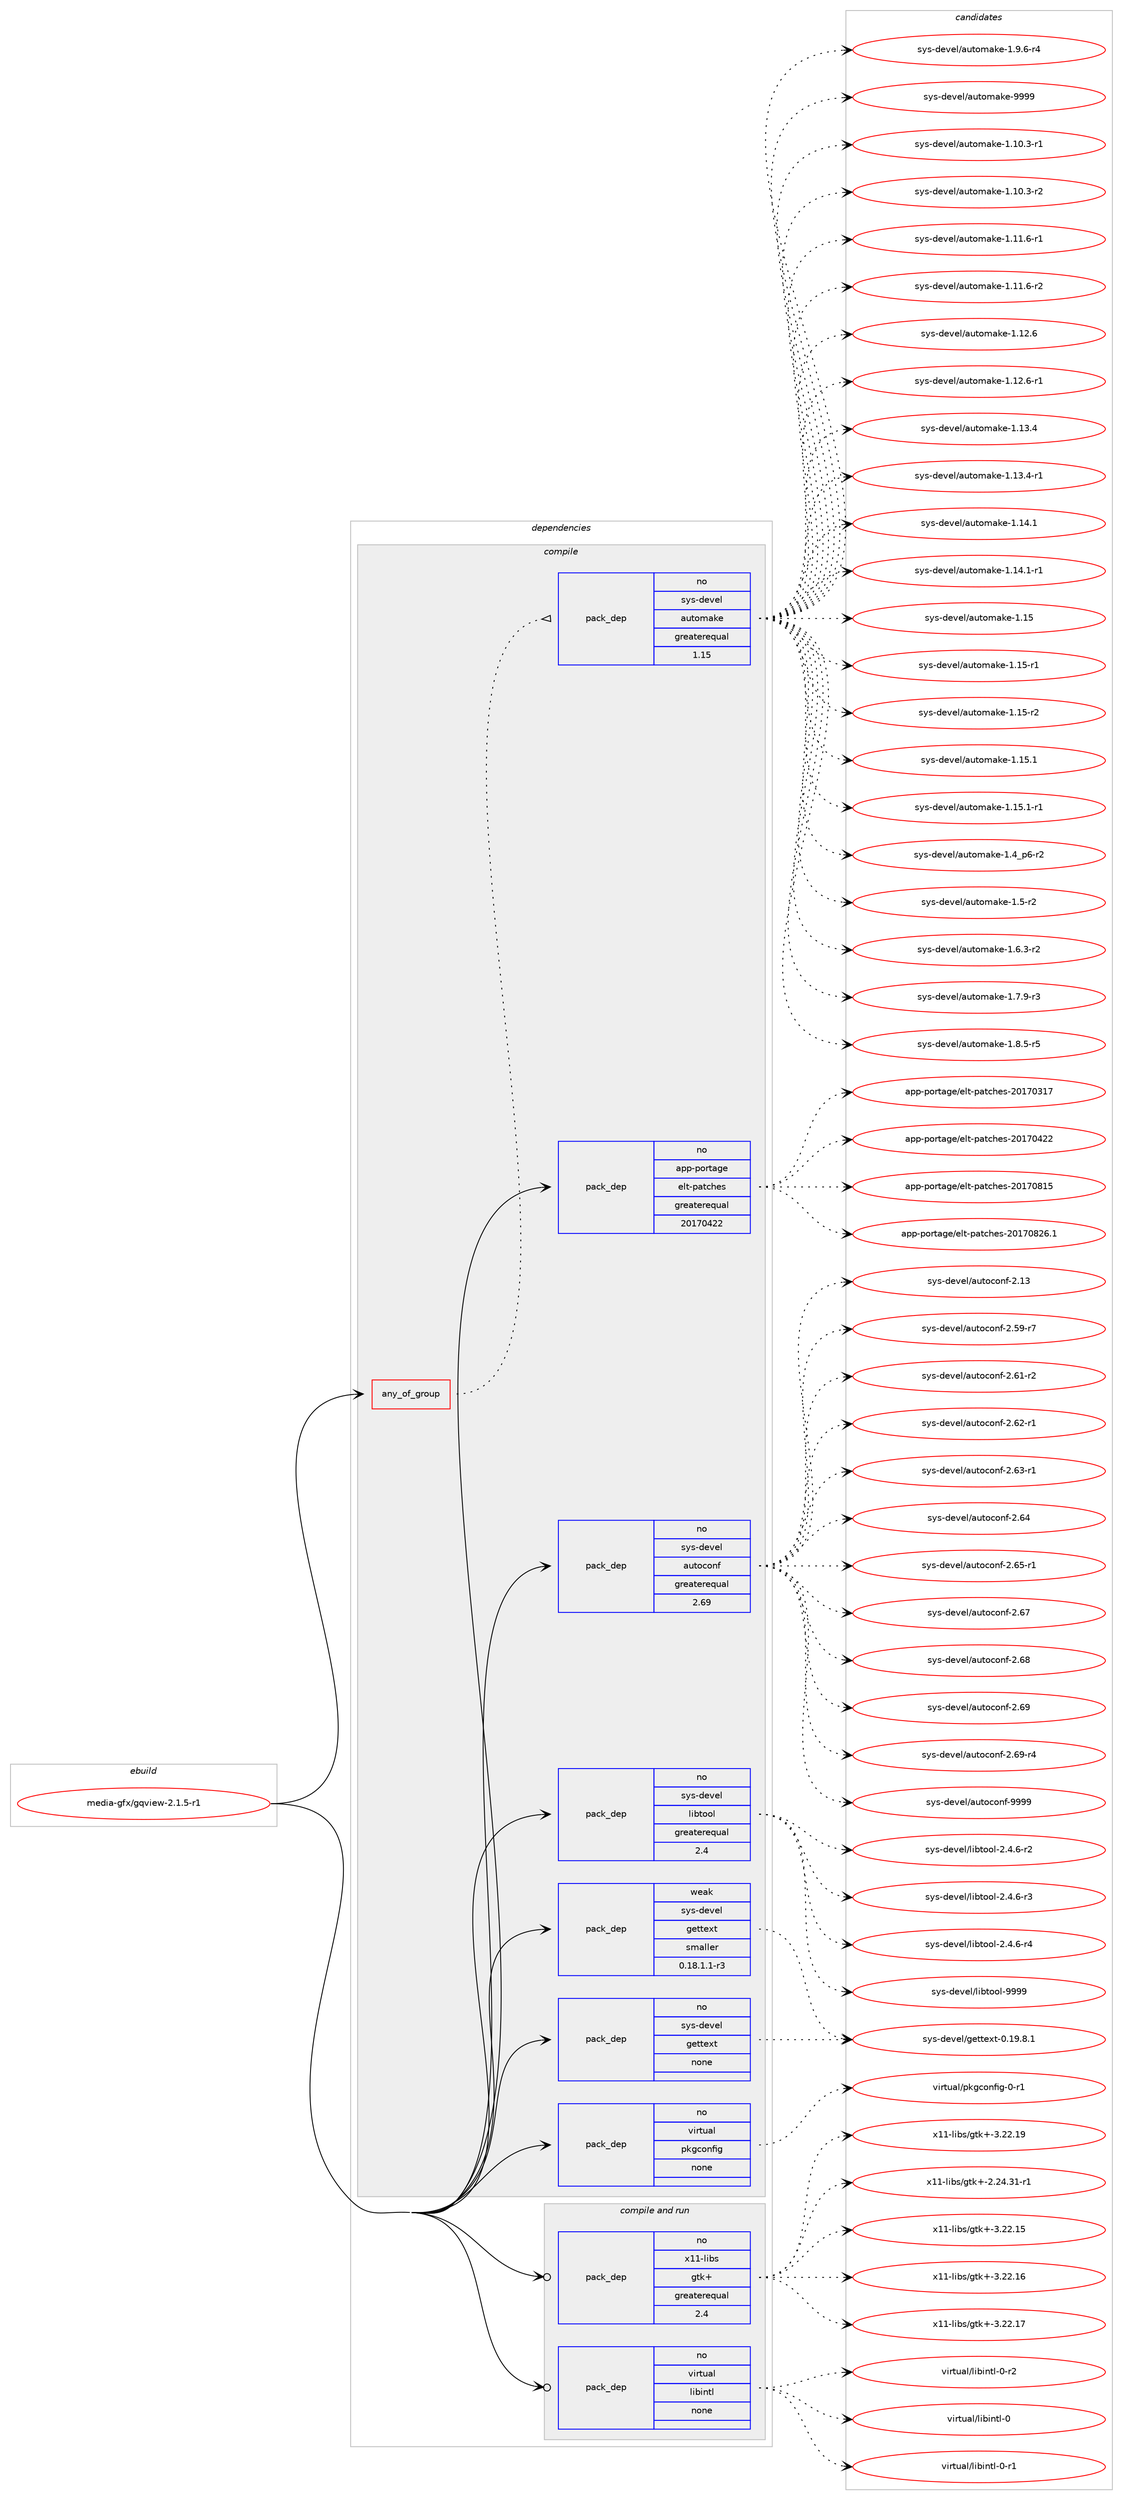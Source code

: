 digraph prolog {

# *************
# Graph options
# *************

newrank=true;
concentrate=true;
compound=true;
graph [rankdir=LR,fontname=Helvetica,fontsize=10,ranksep=1.5];#, ranksep=2.5, nodesep=0.2];
edge  [arrowhead=vee];
node  [fontname=Helvetica,fontsize=10];

# **********
# The ebuild
# **********

subgraph cluster_leftcol {
color=gray;
rank=same;
label=<<i>ebuild</i>>;
id [label="media-gfx/gqview-2.1.5-r1", color=red, width=4, href="../media-gfx/gqview-2.1.5-r1.svg"];
}

# ****************
# The dependencies
# ****************

subgraph cluster_midcol {
color=gray;
label=<<i>dependencies</i>>;
subgraph cluster_compile {
fillcolor="#eeeeee";
style=filled;
label=<<i>compile</i>>;
subgraph any5275 {
dependency353920 [label=<<TABLE BORDER="0" CELLBORDER="1" CELLSPACING="0" CELLPADDING="4"><TR><TD CELLPADDING="10">any_of_group</TD></TR></TABLE>>, shape=none, color=red];subgraph pack261002 {
dependency353921 [label=<<TABLE BORDER="0" CELLBORDER="1" CELLSPACING="0" CELLPADDING="4" WIDTH="220"><TR><TD ROWSPAN="6" CELLPADDING="30">pack_dep</TD></TR><TR><TD WIDTH="110">no</TD></TR><TR><TD>sys-devel</TD></TR><TR><TD>automake</TD></TR><TR><TD>greaterequal</TD></TR><TR><TD>1.15</TD></TR></TABLE>>, shape=none, color=blue];
}
dependency353920:e -> dependency353921:w [weight=20,style="dotted",arrowhead="oinv"];
}
id:e -> dependency353920:w [weight=20,style="solid",arrowhead="vee"];
subgraph pack261003 {
dependency353922 [label=<<TABLE BORDER="0" CELLBORDER="1" CELLSPACING="0" CELLPADDING="4" WIDTH="220"><TR><TD ROWSPAN="6" CELLPADDING="30">pack_dep</TD></TR><TR><TD WIDTH="110">no</TD></TR><TR><TD>app-portage</TD></TR><TR><TD>elt-patches</TD></TR><TR><TD>greaterequal</TD></TR><TR><TD>20170422</TD></TR></TABLE>>, shape=none, color=blue];
}
id:e -> dependency353922:w [weight=20,style="solid",arrowhead="vee"];
subgraph pack261004 {
dependency353923 [label=<<TABLE BORDER="0" CELLBORDER="1" CELLSPACING="0" CELLPADDING="4" WIDTH="220"><TR><TD ROWSPAN="6" CELLPADDING="30">pack_dep</TD></TR><TR><TD WIDTH="110">no</TD></TR><TR><TD>sys-devel</TD></TR><TR><TD>autoconf</TD></TR><TR><TD>greaterequal</TD></TR><TR><TD>2.69</TD></TR></TABLE>>, shape=none, color=blue];
}
id:e -> dependency353923:w [weight=20,style="solid",arrowhead="vee"];
subgraph pack261005 {
dependency353924 [label=<<TABLE BORDER="0" CELLBORDER="1" CELLSPACING="0" CELLPADDING="4" WIDTH="220"><TR><TD ROWSPAN="6" CELLPADDING="30">pack_dep</TD></TR><TR><TD WIDTH="110">no</TD></TR><TR><TD>sys-devel</TD></TR><TR><TD>gettext</TD></TR><TR><TD>none</TD></TR><TR><TD></TD></TR></TABLE>>, shape=none, color=blue];
}
id:e -> dependency353924:w [weight=20,style="solid",arrowhead="vee"];
subgraph pack261006 {
dependency353925 [label=<<TABLE BORDER="0" CELLBORDER="1" CELLSPACING="0" CELLPADDING="4" WIDTH="220"><TR><TD ROWSPAN="6" CELLPADDING="30">pack_dep</TD></TR><TR><TD WIDTH="110">no</TD></TR><TR><TD>sys-devel</TD></TR><TR><TD>libtool</TD></TR><TR><TD>greaterequal</TD></TR><TR><TD>2.4</TD></TR></TABLE>>, shape=none, color=blue];
}
id:e -> dependency353925:w [weight=20,style="solid",arrowhead="vee"];
subgraph pack261007 {
dependency353926 [label=<<TABLE BORDER="0" CELLBORDER="1" CELLSPACING="0" CELLPADDING="4" WIDTH="220"><TR><TD ROWSPAN="6" CELLPADDING="30">pack_dep</TD></TR><TR><TD WIDTH="110">no</TD></TR><TR><TD>virtual</TD></TR><TR><TD>pkgconfig</TD></TR><TR><TD>none</TD></TR><TR><TD></TD></TR></TABLE>>, shape=none, color=blue];
}
id:e -> dependency353926:w [weight=20,style="solid",arrowhead="vee"];
subgraph pack261008 {
dependency353927 [label=<<TABLE BORDER="0" CELLBORDER="1" CELLSPACING="0" CELLPADDING="4" WIDTH="220"><TR><TD ROWSPAN="6" CELLPADDING="30">pack_dep</TD></TR><TR><TD WIDTH="110">weak</TD></TR><TR><TD>sys-devel</TD></TR><TR><TD>gettext</TD></TR><TR><TD>smaller</TD></TR><TR><TD>0.18.1.1-r3</TD></TR></TABLE>>, shape=none, color=blue];
}
id:e -> dependency353927:w [weight=20,style="solid",arrowhead="vee"];
}
subgraph cluster_compileandrun {
fillcolor="#eeeeee";
style=filled;
label=<<i>compile and run</i>>;
subgraph pack261009 {
dependency353928 [label=<<TABLE BORDER="0" CELLBORDER="1" CELLSPACING="0" CELLPADDING="4" WIDTH="220"><TR><TD ROWSPAN="6" CELLPADDING="30">pack_dep</TD></TR><TR><TD WIDTH="110">no</TD></TR><TR><TD>virtual</TD></TR><TR><TD>libintl</TD></TR><TR><TD>none</TD></TR><TR><TD></TD></TR></TABLE>>, shape=none, color=blue];
}
id:e -> dependency353928:w [weight=20,style="solid",arrowhead="odotvee"];
subgraph pack261010 {
dependency353929 [label=<<TABLE BORDER="0" CELLBORDER="1" CELLSPACING="0" CELLPADDING="4" WIDTH="220"><TR><TD ROWSPAN="6" CELLPADDING="30">pack_dep</TD></TR><TR><TD WIDTH="110">no</TD></TR><TR><TD>x11-libs</TD></TR><TR><TD>gtk+</TD></TR><TR><TD>greaterequal</TD></TR><TR><TD>2.4</TD></TR></TABLE>>, shape=none, color=blue];
}
id:e -> dependency353929:w [weight=20,style="solid",arrowhead="odotvee"];
}
subgraph cluster_run {
fillcolor="#eeeeee";
style=filled;
label=<<i>run</i>>;
}
}

# **************
# The candidates
# **************

subgraph cluster_choices {
rank=same;
color=gray;
label=<<i>candidates</i>>;

subgraph choice261002 {
color=black;
nodesep=1;
choice11512111545100101118101108479711711611110997107101454946494846514511449 [label="sys-devel/automake-1.10.3-r1", color=red, width=4,href="../sys-devel/automake-1.10.3-r1.svg"];
choice11512111545100101118101108479711711611110997107101454946494846514511450 [label="sys-devel/automake-1.10.3-r2", color=red, width=4,href="../sys-devel/automake-1.10.3-r2.svg"];
choice11512111545100101118101108479711711611110997107101454946494946544511449 [label="sys-devel/automake-1.11.6-r1", color=red, width=4,href="../sys-devel/automake-1.11.6-r1.svg"];
choice11512111545100101118101108479711711611110997107101454946494946544511450 [label="sys-devel/automake-1.11.6-r2", color=red, width=4,href="../sys-devel/automake-1.11.6-r2.svg"];
choice1151211154510010111810110847971171161111099710710145494649504654 [label="sys-devel/automake-1.12.6", color=red, width=4,href="../sys-devel/automake-1.12.6.svg"];
choice11512111545100101118101108479711711611110997107101454946495046544511449 [label="sys-devel/automake-1.12.6-r1", color=red, width=4,href="../sys-devel/automake-1.12.6-r1.svg"];
choice1151211154510010111810110847971171161111099710710145494649514652 [label="sys-devel/automake-1.13.4", color=red, width=4,href="../sys-devel/automake-1.13.4.svg"];
choice11512111545100101118101108479711711611110997107101454946495146524511449 [label="sys-devel/automake-1.13.4-r1", color=red, width=4,href="../sys-devel/automake-1.13.4-r1.svg"];
choice1151211154510010111810110847971171161111099710710145494649524649 [label="sys-devel/automake-1.14.1", color=red, width=4,href="../sys-devel/automake-1.14.1.svg"];
choice11512111545100101118101108479711711611110997107101454946495246494511449 [label="sys-devel/automake-1.14.1-r1", color=red, width=4,href="../sys-devel/automake-1.14.1-r1.svg"];
choice115121115451001011181011084797117116111109971071014549464953 [label="sys-devel/automake-1.15", color=red, width=4,href="../sys-devel/automake-1.15.svg"];
choice1151211154510010111810110847971171161111099710710145494649534511449 [label="sys-devel/automake-1.15-r1", color=red, width=4,href="../sys-devel/automake-1.15-r1.svg"];
choice1151211154510010111810110847971171161111099710710145494649534511450 [label="sys-devel/automake-1.15-r2", color=red, width=4,href="../sys-devel/automake-1.15-r2.svg"];
choice1151211154510010111810110847971171161111099710710145494649534649 [label="sys-devel/automake-1.15.1", color=red, width=4,href="../sys-devel/automake-1.15.1.svg"];
choice11512111545100101118101108479711711611110997107101454946495346494511449 [label="sys-devel/automake-1.15.1-r1", color=red, width=4,href="../sys-devel/automake-1.15.1-r1.svg"];
choice115121115451001011181011084797117116111109971071014549465295112544511450 [label="sys-devel/automake-1.4_p6-r2", color=red, width=4,href="../sys-devel/automake-1.4_p6-r2.svg"];
choice11512111545100101118101108479711711611110997107101454946534511450 [label="sys-devel/automake-1.5-r2", color=red, width=4,href="../sys-devel/automake-1.5-r2.svg"];
choice115121115451001011181011084797117116111109971071014549465446514511450 [label="sys-devel/automake-1.6.3-r2", color=red, width=4,href="../sys-devel/automake-1.6.3-r2.svg"];
choice115121115451001011181011084797117116111109971071014549465546574511451 [label="sys-devel/automake-1.7.9-r3", color=red, width=4,href="../sys-devel/automake-1.7.9-r3.svg"];
choice115121115451001011181011084797117116111109971071014549465646534511453 [label="sys-devel/automake-1.8.5-r5", color=red, width=4,href="../sys-devel/automake-1.8.5-r5.svg"];
choice115121115451001011181011084797117116111109971071014549465746544511452 [label="sys-devel/automake-1.9.6-r4", color=red, width=4,href="../sys-devel/automake-1.9.6-r4.svg"];
choice115121115451001011181011084797117116111109971071014557575757 [label="sys-devel/automake-9999", color=red, width=4,href="../sys-devel/automake-9999.svg"];
dependency353921:e -> choice11512111545100101118101108479711711611110997107101454946494846514511449:w [style=dotted,weight="100"];
dependency353921:e -> choice11512111545100101118101108479711711611110997107101454946494846514511450:w [style=dotted,weight="100"];
dependency353921:e -> choice11512111545100101118101108479711711611110997107101454946494946544511449:w [style=dotted,weight="100"];
dependency353921:e -> choice11512111545100101118101108479711711611110997107101454946494946544511450:w [style=dotted,weight="100"];
dependency353921:e -> choice1151211154510010111810110847971171161111099710710145494649504654:w [style=dotted,weight="100"];
dependency353921:e -> choice11512111545100101118101108479711711611110997107101454946495046544511449:w [style=dotted,weight="100"];
dependency353921:e -> choice1151211154510010111810110847971171161111099710710145494649514652:w [style=dotted,weight="100"];
dependency353921:e -> choice11512111545100101118101108479711711611110997107101454946495146524511449:w [style=dotted,weight="100"];
dependency353921:e -> choice1151211154510010111810110847971171161111099710710145494649524649:w [style=dotted,weight="100"];
dependency353921:e -> choice11512111545100101118101108479711711611110997107101454946495246494511449:w [style=dotted,weight="100"];
dependency353921:e -> choice115121115451001011181011084797117116111109971071014549464953:w [style=dotted,weight="100"];
dependency353921:e -> choice1151211154510010111810110847971171161111099710710145494649534511449:w [style=dotted,weight="100"];
dependency353921:e -> choice1151211154510010111810110847971171161111099710710145494649534511450:w [style=dotted,weight="100"];
dependency353921:e -> choice1151211154510010111810110847971171161111099710710145494649534649:w [style=dotted,weight="100"];
dependency353921:e -> choice11512111545100101118101108479711711611110997107101454946495346494511449:w [style=dotted,weight="100"];
dependency353921:e -> choice115121115451001011181011084797117116111109971071014549465295112544511450:w [style=dotted,weight="100"];
dependency353921:e -> choice11512111545100101118101108479711711611110997107101454946534511450:w [style=dotted,weight="100"];
dependency353921:e -> choice115121115451001011181011084797117116111109971071014549465446514511450:w [style=dotted,weight="100"];
dependency353921:e -> choice115121115451001011181011084797117116111109971071014549465546574511451:w [style=dotted,weight="100"];
dependency353921:e -> choice115121115451001011181011084797117116111109971071014549465646534511453:w [style=dotted,weight="100"];
dependency353921:e -> choice115121115451001011181011084797117116111109971071014549465746544511452:w [style=dotted,weight="100"];
dependency353921:e -> choice115121115451001011181011084797117116111109971071014557575757:w [style=dotted,weight="100"];
}
subgraph choice261003 {
color=black;
nodesep=1;
choice97112112451121111141169710310147101108116451129711699104101115455048495548514955 [label="app-portage/elt-patches-20170317", color=red, width=4,href="../app-portage/elt-patches-20170317.svg"];
choice97112112451121111141169710310147101108116451129711699104101115455048495548525050 [label="app-portage/elt-patches-20170422", color=red, width=4,href="../app-portage/elt-patches-20170422.svg"];
choice97112112451121111141169710310147101108116451129711699104101115455048495548564953 [label="app-portage/elt-patches-20170815", color=red, width=4,href="../app-portage/elt-patches-20170815.svg"];
choice971121124511211111411697103101471011081164511297116991041011154550484955485650544649 [label="app-portage/elt-patches-20170826.1", color=red, width=4,href="../app-portage/elt-patches-20170826.1.svg"];
dependency353922:e -> choice97112112451121111141169710310147101108116451129711699104101115455048495548514955:w [style=dotted,weight="100"];
dependency353922:e -> choice97112112451121111141169710310147101108116451129711699104101115455048495548525050:w [style=dotted,weight="100"];
dependency353922:e -> choice97112112451121111141169710310147101108116451129711699104101115455048495548564953:w [style=dotted,weight="100"];
dependency353922:e -> choice971121124511211111411697103101471011081164511297116991041011154550484955485650544649:w [style=dotted,weight="100"];
}
subgraph choice261004 {
color=black;
nodesep=1;
choice115121115451001011181011084797117116111991111101024550464951 [label="sys-devel/autoconf-2.13", color=red, width=4,href="../sys-devel/autoconf-2.13.svg"];
choice1151211154510010111810110847971171161119911111010245504653574511455 [label="sys-devel/autoconf-2.59-r7", color=red, width=4,href="../sys-devel/autoconf-2.59-r7.svg"];
choice1151211154510010111810110847971171161119911111010245504654494511450 [label="sys-devel/autoconf-2.61-r2", color=red, width=4,href="../sys-devel/autoconf-2.61-r2.svg"];
choice1151211154510010111810110847971171161119911111010245504654504511449 [label="sys-devel/autoconf-2.62-r1", color=red, width=4,href="../sys-devel/autoconf-2.62-r1.svg"];
choice1151211154510010111810110847971171161119911111010245504654514511449 [label="sys-devel/autoconf-2.63-r1", color=red, width=4,href="../sys-devel/autoconf-2.63-r1.svg"];
choice115121115451001011181011084797117116111991111101024550465452 [label="sys-devel/autoconf-2.64", color=red, width=4,href="../sys-devel/autoconf-2.64.svg"];
choice1151211154510010111810110847971171161119911111010245504654534511449 [label="sys-devel/autoconf-2.65-r1", color=red, width=4,href="../sys-devel/autoconf-2.65-r1.svg"];
choice115121115451001011181011084797117116111991111101024550465455 [label="sys-devel/autoconf-2.67", color=red, width=4,href="../sys-devel/autoconf-2.67.svg"];
choice115121115451001011181011084797117116111991111101024550465456 [label="sys-devel/autoconf-2.68", color=red, width=4,href="../sys-devel/autoconf-2.68.svg"];
choice115121115451001011181011084797117116111991111101024550465457 [label="sys-devel/autoconf-2.69", color=red, width=4,href="../sys-devel/autoconf-2.69.svg"];
choice1151211154510010111810110847971171161119911111010245504654574511452 [label="sys-devel/autoconf-2.69-r4", color=red, width=4,href="../sys-devel/autoconf-2.69-r4.svg"];
choice115121115451001011181011084797117116111991111101024557575757 [label="sys-devel/autoconf-9999", color=red, width=4,href="../sys-devel/autoconf-9999.svg"];
dependency353923:e -> choice115121115451001011181011084797117116111991111101024550464951:w [style=dotted,weight="100"];
dependency353923:e -> choice1151211154510010111810110847971171161119911111010245504653574511455:w [style=dotted,weight="100"];
dependency353923:e -> choice1151211154510010111810110847971171161119911111010245504654494511450:w [style=dotted,weight="100"];
dependency353923:e -> choice1151211154510010111810110847971171161119911111010245504654504511449:w [style=dotted,weight="100"];
dependency353923:e -> choice1151211154510010111810110847971171161119911111010245504654514511449:w [style=dotted,weight="100"];
dependency353923:e -> choice115121115451001011181011084797117116111991111101024550465452:w [style=dotted,weight="100"];
dependency353923:e -> choice1151211154510010111810110847971171161119911111010245504654534511449:w [style=dotted,weight="100"];
dependency353923:e -> choice115121115451001011181011084797117116111991111101024550465455:w [style=dotted,weight="100"];
dependency353923:e -> choice115121115451001011181011084797117116111991111101024550465456:w [style=dotted,weight="100"];
dependency353923:e -> choice115121115451001011181011084797117116111991111101024550465457:w [style=dotted,weight="100"];
dependency353923:e -> choice1151211154510010111810110847971171161119911111010245504654574511452:w [style=dotted,weight="100"];
dependency353923:e -> choice115121115451001011181011084797117116111991111101024557575757:w [style=dotted,weight="100"];
}
subgraph choice261005 {
color=black;
nodesep=1;
choice1151211154510010111810110847103101116116101120116454846495746564649 [label="sys-devel/gettext-0.19.8.1", color=red, width=4,href="../sys-devel/gettext-0.19.8.1.svg"];
dependency353924:e -> choice1151211154510010111810110847103101116116101120116454846495746564649:w [style=dotted,weight="100"];
}
subgraph choice261006 {
color=black;
nodesep=1;
choice1151211154510010111810110847108105981161111111084550465246544511450 [label="sys-devel/libtool-2.4.6-r2", color=red, width=4,href="../sys-devel/libtool-2.4.6-r2.svg"];
choice1151211154510010111810110847108105981161111111084550465246544511451 [label="sys-devel/libtool-2.4.6-r3", color=red, width=4,href="../sys-devel/libtool-2.4.6-r3.svg"];
choice1151211154510010111810110847108105981161111111084550465246544511452 [label="sys-devel/libtool-2.4.6-r4", color=red, width=4,href="../sys-devel/libtool-2.4.6-r4.svg"];
choice1151211154510010111810110847108105981161111111084557575757 [label="sys-devel/libtool-9999", color=red, width=4,href="../sys-devel/libtool-9999.svg"];
dependency353925:e -> choice1151211154510010111810110847108105981161111111084550465246544511450:w [style=dotted,weight="100"];
dependency353925:e -> choice1151211154510010111810110847108105981161111111084550465246544511451:w [style=dotted,weight="100"];
dependency353925:e -> choice1151211154510010111810110847108105981161111111084550465246544511452:w [style=dotted,weight="100"];
dependency353925:e -> choice1151211154510010111810110847108105981161111111084557575757:w [style=dotted,weight="100"];
}
subgraph choice261007 {
color=black;
nodesep=1;
choice11810511411611797108471121071039911111010210510345484511449 [label="virtual/pkgconfig-0-r1", color=red, width=4,href="../virtual/pkgconfig-0-r1.svg"];
dependency353926:e -> choice11810511411611797108471121071039911111010210510345484511449:w [style=dotted,weight="100"];
}
subgraph choice261008 {
color=black;
nodesep=1;
choice1151211154510010111810110847103101116116101120116454846495746564649 [label="sys-devel/gettext-0.19.8.1", color=red, width=4,href="../sys-devel/gettext-0.19.8.1.svg"];
dependency353927:e -> choice1151211154510010111810110847103101116116101120116454846495746564649:w [style=dotted,weight="100"];
}
subgraph choice261009 {
color=black;
nodesep=1;
choice1181051141161179710847108105981051101161084548 [label="virtual/libintl-0", color=red, width=4,href="../virtual/libintl-0.svg"];
choice11810511411611797108471081059810511011610845484511449 [label="virtual/libintl-0-r1", color=red, width=4,href="../virtual/libintl-0-r1.svg"];
choice11810511411611797108471081059810511011610845484511450 [label="virtual/libintl-0-r2", color=red, width=4,href="../virtual/libintl-0-r2.svg"];
dependency353928:e -> choice1181051141161179710847108105981051101161084548:w [style=dotted,weight="100"];
dependency353928:e -> choice11810511411611797108471081059810511011610845484511449:w [style=dotted,weight="100"];
dependency353928:e -> choice11810511411611797108471081059810511011610845484511450:w [style=dotted,weight="100"];
}
subgraph choice261010 {
color=black;
nodesep=1;
choice12049494510810598115471031161074345504650524651494511449 [label="x11-libs/gtk+-2.24.31-r1", color=red, width=4,href="../x11-libs/gtk+-2.24.31-r1.svg"];
choice1204949451081059811547103116107434551465050464953 [label="x11-libs/gtk+-3.22.15", color=red, width=4,href="../x11-libs/gtk+-3.22.15.svg"];
choice1204949451081059811547103116107434551465050464954 [label="x11-libs/gtk+-3.22.16", color=red, width=4,href="../x11-libs/gtk+-3.22.16.svg"];
choice1204949451081059811547103116107434551465050464955 [label="x11-libs/gtk+-3.22.17", color=red, width=4,href="../x11-libs/gtk+-3.22.17.svg"];
choice1204949451081059811547103116107434551465050464957 [label="x11-libs/gtk+-3.22.19", color=red, width=4,href="../x11-libs/gtk+-3.22.19.svg"];
dependency353929:e -> choice12049494510810598115471031161074345504650524651494511449:w [style=dotted,weight="100"];
dependency353929:e -> choice1204949451081059811547103116107434551465050464953:w [style=dotted,weight="100"];
dependency353929:e -> choice1204949451081059811547103116107434551465050464954:w [style=dotted,weight="100"];
dependency353929:e -> choice1204949451081059811547103116107434551465050464955:w [style=dotted,weight="100"];
dependency353929:e -> choice1204949451081059811547103116107434551465050464957:w [style=dotted,weight="100"];
}
}

}
